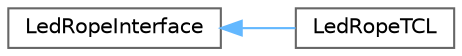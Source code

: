 digraph "Graphical Class Hierarchy"
{
 // INTERACTIVE_SVG=YES
 // LATEX_PDF_SIZE
  bgcolor="transparent";
  edge [fontname=Helvetica,fontsize=10,labelfontname=Helvetica,labelfontsize=10];
  node [fontname=Helvetica,fontsize=10,shape=box,height=0.2,width=0.4];
  rankdir="LR";
  Node0 [id="Node000000",label="LedRopeInterface",height=0.2,width=0.4,color="grey40", fillcolor="white", style="filled",URL="$d2/d84/class_led_rope_interface.html",tooltip=" "];
  Node0 -> Node1 [id="edge231_Node000000_Node000001",dir="back",color="steelblue1",style="solid",tooltip=" "];
  Node1 [id="Node000001",label="LedRopeTCL",height=0.2,width=0.4,color="grey40", fillcolor="white", style="filled",URL="$d4/df6/class_led_rope_t_c_l.html",tooltip=" "];
}
